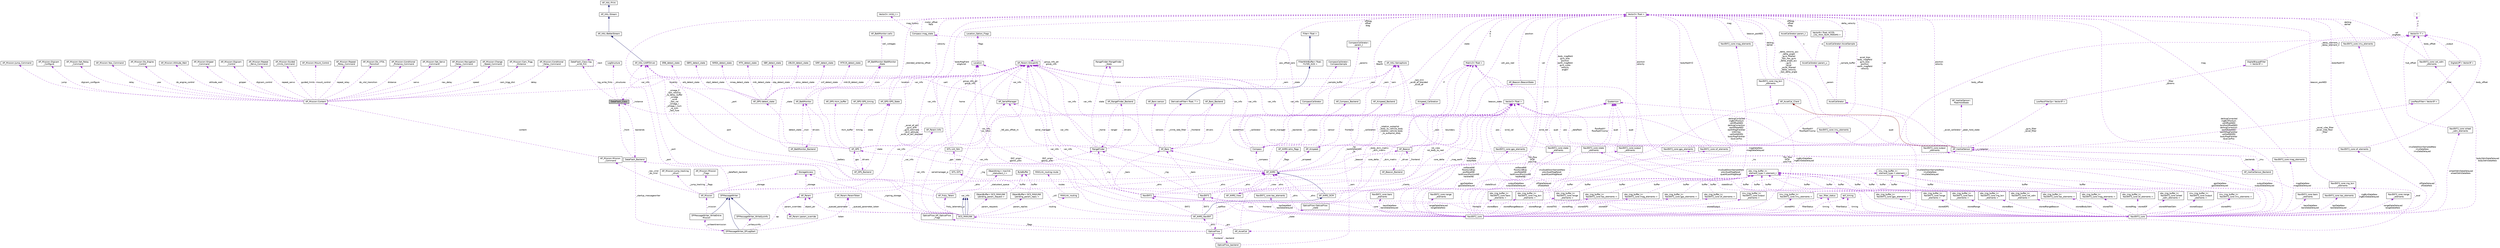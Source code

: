 digraph "DataFlash_Class"
{
 // INTERACTIVE_SVG=YES
  edge [fontname="Helvetica",fontsize="10",labelfontname="Helvetica",labelfontsize="10"];
  node [fontname="Helvetica",fontsize="10",shape=record];
  Node1 [label="DataFlash_Class",height=0.2,width=0.4,color="black", fillcolor="grey75", style="filled", fontcolor="black"];
  Node2 -> Node1 [dir="back",color="darkorchid3",fontsize="10",style="dashed",label=" log_write_fmts" ,fontname="Helvetica"];
  Node2 [label="DataFlash_Class::log\l_write_fmt",height=0.2,width=0.4,color="black", fillcolor="white", style="filled",URL="$structDataFlash__Class_1_1log__write__fmt.html"];
  Node2 -> Node2 [dir="back",color="darkorchid3",fontsize="10",style="dashed",label=" next" ,fontname="Helvetica"];
  Node3 -> Node1 [dir="back",color="darkorchid3",fontsize="10",style="dashed",label=" _structures" ,fontname="Helvetica"];
  Node3 [label="LogStructure",height=0.2,width=0.4,color="black", fillcolor="white", style="filled",URL="$structLogStructure.html"];
  Node1 -> Node1 [dir="back",color="darkorchid3",fontsize="10",style="dashed",label=" _instance" ,fontname="Helvetica"];
  Node4 -> Node1 [dir="back",color="darkorchid3",fontsize="10",style="dashed",label=" backends" ,fontname="Helvetica"];
  Node4 [label="DataFlash_Backend",height=0.2,width=0.4,color="black", fillcolor="white", style="filled",URL="$classDataFlash__Backend.html"];
  Node1 -> Node4 [dir="back",color="darkorchid3",fontsize="10",style="dashed",label=" _front" ,fontname="Helvetica"];
  Node5 -> Node4 [dir="back",color="darkorchid3",fontsize="10",style="dashed",label=" _startup_messagewriter" ,fontname="Helvetica"];
  Node5 [label="DFMessageWriter_DFLogStart",height=0.2,width=0.4,color="black", fillcolor="white", style="filled",URL="$classDFMessageWriter__DFLogStart.html"];
  Node6 -> Node5 [dir="back",color="midnightblue",fontsize="10",style="solid",fontname="Helvetica"];
  Node6 [label="DFMessageWriter",height=0.2,width=0.4,color="black", fillcolor="white", style="filled",URL="$classDFMessageWriter.html"];
  Node4 -> Node6 [dir="back",color="darkorchid3",fontsize="10",style="dashed",label=" _dataflash_backend" ,fontname="Helvetica"];
  Node7 -> Node5 [dir="back",color="darkorchid3",fontsize="10",style="dashed",label=" _writeentiremission" ,fontname="Helvetica"];
  Node7 [label="DFMessageWriter_WriteEntire\lMission",height=0.2,width=0.4,color="black", fillcolor="white", style="filled",URL="$classDFMessageWriter__WriteEntireMission.html"];
  Node6 -> Node7 [dir="back",color="midnightblue",fontsize="10",style="solid",fontname="Helvetica"];
  Node8 -> Node7 [dir="back",color="darkorchid3",fontsize="10",style="dashed",label=" _mission" ,fontname="Helvetica"];
  Node8 [label="AP_Mission",height=0.2,width=0.4,color="black", fillcolor="white", style="filled",URL="$classAP__Mission.html",tooltip="Object managing Mission. "];
  Node9 -> Node8 [dir="back",color="darkorchid3",fontsize="10",style="dashed",label=" _storage" ,fontname="Helvetica"];
  Node9 [label="StorageAccess",height=0.2,width=0.4,color="black", fillcolor="white", style="filled",URL="$classStorageAccess.html"];
  Node10 -> Node8 [dir="back",color="darkorchid3",fontsize="10",style="dashed",label=" _nav_cmd\n_do_cmd" ,fontname="Helvetica"];
  Node10 [label="AP_Mission::Mission\l_Command",height=0.2,width=0.4,color="black", fillcolor="white", style="filled",URL="$structAP__Mission_1_1Mission__Command.html"];
  Node11 -> Node10 [dir="back",color="darkorchid3",fontsize="10",style="dashed",label=" content" ,fontname="Helvetica"];
  Node11 [label="AP_Mission::Content",height=0.2,width=0.4,color="black", fillcolor="white", style="filled",URL="$unionAP__Mission_1_1Content.html"];
  Node12 -> Node11 [dir="back",color="darkorchid3",fontsize="10",style="dashed",label=" guided_limits" ,fontname="Helvetica"];
  Node12 [label="AP_Mission::Guided\l_Limits_Command",height=0.2,width=0.4,color="black", fillcolor="white", style="filled",URL="$structAP__Mission_1_1Guided__Limits__Command.html"];
  Node13 -> Node11 [dir="back",color="darkorchid3",fontsize="10",style="dashed",label=" mount_control" ,fontname="Helvetica"];
  Node13 [label="AP_Mission::Mount_Control",height=0.2,width=0.4,color="black", fillcolor="white", style="filled",URL="$structAP__Mission_1_1Mount__Control.html"];
  Node14 -> Node11 [dir="back",color="darkorchid3",fontsize="10",style="dashed",label=" repeat_relay" ,fontname="Helvetica"];
  Node14 [label="AP_Mission::Repeat\l_Relay_Command",height=0.2,width=0.4,color="black", fillcolor="white", style="filled",URL="$structAP__Mission_1_1Repeat__Relay__Command.html"];
  Node15 -> Node11 [dir="back",color="darkorchid3",fontsize="10",style="dashed",label=" do_vtol_transition" ,fontname="Helvetica"];
  Node15 [label="AP_Mission::Do_VTOL\l_Transition",height=0.2,width=0.4,color="black", fillcolor="white", style="filled",URL="$structAP__Mission_1_1Do__VTOL__Transition.html"];
  Node16 -> Node11 [dir="back",color="darkorchid3",fontsize="10",style="dashed",label=" distance" ,fontname="Helvetica"];
  Node16 [label="AP_Mission::Conditional\l_Distance_Command",height=0.2,width=0.4,color="black", fillcolor="white", style="filled",URL="$structAP__Mission_1_1Conditional__Distance__Command.html"];
  Node17 -> Node11 [dir="back",color="darkorchid3",fontsize="10",style="dashed",label=" servo" ,fontname="Helvetica"];
  Node17 [label="AP_Mission::Set_Servo\l_Command",height=0.2,width=0.4,color="black", fillcolor="white", style="filled",URL="$structAP__Mission_1_1Set__Servo__Command.html"];
  Node18 -> Node11 [dir="back",color="darkorchid3",fontsize="10",style="dashed",label=" nav_delay" ,fontname="Helvetica"];
  Node18 [label="AP_Mission::Navigation\l_Delay_Command",height=0.2,width=0.4,color="black", fillcolor="white", style="filled",URL="$structAP__Mission_1_1Navigation__Delay__Command.html"];
  Node19 -> Node11 [dir="back",color="darkorchid3",fontsize="10",style="dashed",label=" speed" ,fontname="Helvetica"];
  Node19 [label="AP_Mission::Change\l_Speed_Command",height=0.2,width=0.4,color="black", fillcolor="white", style="filled",URL="$structAP__Mission_1_1Change__Speed__Command.html"];
  Node20 -> Node11 [dir="back",color="darkorchid3",fontsize="10",style="dashed",label=" cam_trigg_dist" ,fontname="Helvetica"];
  Node20 [label="AP_Mission::Cam_Trigg\l_Distance",height=0.2,width=0.4,color="black", fillcolor="white", style="filled",URL="$structAP__Mission_1_1Cam__Trigg__Distance.html"];
  Node21 -> Node11 [dir="back",color="darkorchid3",fontsize="10",style="dashed",label=" delay" ,fontname="Helvetica"];
  Node21 [label="AP_Mission::Conditional\l_Delay_Command",height=0.2,width=0.4,color="black", fillcolor="white", style="filled",URL="$structAP__Mission_1_1Conditional__Delay__Command.html"];
  Node22 -> Node11 [dir="back",color="darkorchid3",fontsize="10",style="dashed",label=" jump" ,fontname="Helvetica"];
  Node22 [label="AP_Mission::Jump_Command",height=0.2,width=0.4,color="black", fillcolor="white", style="filled",URL="$structAP__Mission_1_1Jump__Command.html"];
  Node23 -> Node11 [dir="back",color="darkorchid3",fontsize="10",style="dashed",label=" location" ,fontname="Helvetica"];
  Node23 [label="Location",height=0.2,width=0.4,color="black", fillcolor="white", style="filled",URL="$structLocation.html"];
  Node24 -> Node23 [dir="back",color="darkorchid3",fontsize="10",style="dashed",label=" flags" ,fontname="Helvetica"];
  Node24 [label="Location_Option_Flags",height=0.2,width=0.4,color="black", fillcolor="white", style="filled",URL="$structLocation__Option__Flags.html"];
  Node25 -> Node11 [dir="back",color="darkorchid3",fontsize="10",style="dashed",label=" digicam_configure" ,fontname="Helvetica"];
  Node25 [label="AP_Mission::Digicam\l_Configure",height=0.2,width=0.4,color="black", fillcolor="white", style="filled",URL="$structAP__Mission_1_1Digicam__Configure.html"];
  Node26 -> Node11 [dir="back",color="darkorchid3",fontsize="10",style="dashed",label=" relay" ,fontname="Helvetica"];
  Node26 [label="AP_Mission::Set_Relay\l_Command",height=0.2,width=0.4,color="black", fillcolor="white", style="filled",URL="$structAP__Mission_1_1Set__Relay__Command.html"];
  Node27 -> Node11 [dir="back",color="darkorchid3",fontsize="10",style="dashed",label=" yaw" ,fontname="Helvetica"];
  Node27 [label="AP_Mission::Yaw_Command",height=0.2,width=0.4,color="black", fillcolor="white", style="filled",URL="$structAP__Mission_1_1Yaw__Command.html"];
  Node28 -> Node11 [dir="back",color="darkorchid3",fontsize="10",style="dashed",label=" do_engine_control" ,fontname="Helvetica"];
  Node28 [label="AP_Mission::Do_Engine\l_Control",height=0.2,width=0.4,color="black", fillcolor="white", style="filled",URL="$structAP__Mission_1_1Do__Engine__Control.html"];
  Node29 -> Node11 [dir="back",color="darkorchid3",fontsize="10",style="dashed",label=" altitude_wait" ,fontname="Helvetica"];
  Node29 [label="AP_Mission::Altitude_Wait",height=0.2,width=0.4,color="black", fillcolor="white", style="filled",URL="$structAP__Mission_1_1Altitude__Wait.html"];
  Node30 -> Node11 [dir="back",color="darkorchid3",fontsize="10",style="dashed",label=" gripper" ,fontname="Helvetica"];
  Node30 [label="AP_Mission::Gripper\l_Command",height=0.2,width=0.4,color="black", fillcolor="white", style="filled",URL="$structAP__Mission_1_1Gripper__Command.html"];
  Node31 -> Node11 [dir="back",color="darkorchid3",fontsize="10",style="dashed",label=" digicam_control" ,fontname="Helvetica"];
  Node31 [label="AP_Mission::Digicam\l_Control",height=0.2,width=0.4,color="black", fillcolor="white", style="filled",URL="$structAP__Mission_1_1Digicam__Control.html"];
  Node32 -> Node11 [dir="back",color="darkorchid3",fontsize="10",style="dashed",label=" repeat_servo" ,fontname="Helvetica"];
  Node32 [label="AP_Mission::Repeat\l_Servo_Command",height=0.2,width=0.4,color="black", fillcolor="white", style="filled",URL="$structAP__Mission_1_1Repeat__Servo__Command.html"];
  Node33 -> Node8 [dir="back",color="darkorchid3",fontsize="10",style="dashed",label=" var_info" ,fontname="Helvetica"];
  Node33 [label="AP_Param::GroupInfo",height=0.2,width=0.4,color="black", fillcolor="white", style="filled",URL="$structAP__Param_1_1GroupInfo.html"];
  Node33 -> Node33 [dir="back",color="darkorchid3",fontsize="10",style="dashed",label=" group_info_ptr\ngroup_info" ,fontname="Helvetica"];
  Node34 -> Node8 [dir="back",color="darkorchid3",fontsize="10",style="dashed",label=" _flags" ,fontname="Helvetica"];
  Node34 [label="AP_Mission::Mission\l_Flags",height=0.2,width=0.4,color="black", fillcolor="white", style="filled",URL="$structAP__Mission_1_1Mission__Flags.html"];
  Node35 -> Node8 [dir="back",color="darkorchid3",fontsize="10",style="dashed",label=" _ahrs" ,fontname="Helvetica"];
  Node35 [label="AP_AHRS",height=0.2,width=0.4,color="black", fillcolor="white", style="filled",URL="$classAP__AHRS.html"];
  Node36 -> Node35 [dir="back",color="darkorchid3",fontsize="10",style="dashed",label=" _rotation_autopilot\l_body_to_vehicle_body\n_rotation_vehicle_body\l_to_autopilot_body" ,fontname="Helvetica"];
  Node36 [label="Matrix3\< float \>",height=0.2,width=0.4,color="black", fillcolor="white", style="filled",URL="$classMatrix3.html"];
  Node37 -> Node36 [dir="back",color="darkorchid3",fontsize="10",style="dashed",label=" a\nb\nc" ,fontname="Helvetica"];
  Node37 [label="Vector3\< float \>",height=0.2,width=0.4,color="black", fillcolor="white", style="filled",URL="$classVector3.html"];
  Node38 -> Node35 [dir="back",color="darkorchid3",fontsize="10",style="dashed",label=" _flags" ,fontname="Helvetica"];
  Node38 [label="AP_AHRS::ahrs_flags",height=0.2,width=0.4,color="black", fillcolor="white", style="filled",URL="$structAP__AHRS_1_1ahrs__flags.html"];
  Node39 -> Node35 [dir="back",color="darkorchid3",fontsize="10",style="dashed",label=" _baro" ,fontname="Helvetica"];
  Node39 [label="AP_Baro",height=0.2,width=0.4,color="black", fillcolor="white", style="filled",URL="$classAP__Baro.html"];
  Node40 -> Node39 [dir="back",color="darkorchid3",fontsize="10",style="dashed",label=" sensors" ,fontname="Helvetica"];
  Node40 [label="AP_Baro::sensor",height=0.2,width=0.4,color="black", fillcolor="white", style="filled",URL="$structAP__Baro_1_1sensor.html"];
  Node41 -> Node39 [dir="back",color="darkorchid3",fontsize="10",style="dashed",label=" _climb_rate_filter" ,fontname="Helvetica"];
  Node41 [label="DerivativeFilter\< float, 7 \>",height=0.2,width=0.4,color="black", fillcolor="white", style="filled",URL="$classDerivativeFilter.html"];
  Node42 -> Node41 [dir="back",color="midnightblue",fontsize="10",style="solid",fontname="Helvetica"];
  Node42 [label="FilterWithBuffer\< float,\l FILTER_SIZE \>",height=0.2,width=0.4,color="black", fillcolor="white", style="filled",URL="$classFilterWithBuffer.html"];
  Node43 -> Node42 [dir="back",color="midnightblue",fontsize="10",style="solid",fontname="Helvetica"];
  Node43 [label="Filter\< float \>",height=0.2,width=0.4,color="black", fillcolor="white", style="filled",URL="$classFilter.html"];
  Node33 -> Node39 [dir="back",color="darkorchid3",fontsize="10",style="dashed",label=" var_info" ,fontname="Helvetica"];
  Node44 -> Node39 [dir="back",color="darkorchid3",fontsize="10",style="dashed",label=" drivers" ,fontname="Helvetica"];
  Node44 [label="AP_Baro_Backend",height=0.2,width=0.4,color="black", fillcolor="white", style="filled",URL="$classAP__Baro__Backend.html"];
  Node39 -> Node44 [dir="back",color="darkorchid3",fontsize="10",style="dashed",label=" _frontend" ,fontname="Helvetica"];
  Node45 -> Node44 [dir="back",color="darkorchid3",fontsize="10",style="dashed",label=" _sem" ,fontname="Helvetica"];
  Node45 [label="AP_HAL::Semaphore",height=0.2,width=0.4,color="black", fillcolor="white", style="filled",URL="$classAP__HAL_1_1Semaphore.html"];
  Node46 -> Node35 [dir="back",color="darkorchid3",fontsize="10",style="dashed",label=" _optflow" ,fontname="Helvetica"];
  Node46 [label="OpticalFlow",height=0.2,width=0.4,color="black", fillcolor="white", style="filled",URL="$classOpticalFlow.html"];
  Node47 -> Node46 [dir="back",color="darkorchid3",fontsize="10",style="dashed",label=" _ahrs" ,fontname="Helvetica"];
  Node47 [label="AP_AHRS_NavEKF",height=0.2,width=0.4,color="black", fillcolor="white", style="filled",URL="$classAP__AHRS__NavEKF.html"];
  Node48 -> Node47 [dir="back",color="midnightblue",fontsize="10",style="solid",fontname="Helvetica"];
  Node48 [label="AP_AHRS_DCM",height=0.2,width=0.4,color="black", fillcolor="white", style="filled",URL="$classAP__AHRS__DCM.html"];
  Node35 -> Node48 [dir="back",color="midnightblue",fontsize="10",style="solid",fontname="Helvetica"];
  Node36 -> Node48 [dir="back",color="darkorchid3",fontsize="10",style="dashed",label=" _body_dcm_matrix\n_dcm_matrix" ,fontname="Helvetica"];
  Node37 -> Node48 [dir="back",color="darkorchid3",fontsize="10",style="dashed",label=" _omega_P\n_last_velocity\n_ra_delay_buffer\n_omega\n_wind\n_last_vel\n_omega_I\n_omega_I_sum\n_ra_sum\n_last_fuse\n..." ,fontname="Helvetica"];
  Node49 -> Node48 [dir="back",color="darkorchid3",fontsize="10",style="dashed",label=" _mag_earth" ,fontname="Helvetica"];
  Node49 [label="Vector2\< float \>",height=0.2,width=0.4,color="black", fillcolor="white", style="filled",URL="$structVector2.html"];
  Node36 -> Node47 [dir="back",color="darkorchid3",fontsize="10",style="dashed",label=" _dcm_matrix" ,fontname="Helvetica"];
  Node50 -> Node47 [dir="back",color="darkorchid3",fontsize="10",style="dashed",label=" EKF2" ,fontname="Helvetica"];
  Node50 [label="NavEKF2",height=0.2,width=0.4,color="black", fillcolor="white", style="filled",URL="$classNavEKF2.html"];
  Node39 -> Node50 [dir="back",color="darkorchid3",fontsize="10",style="dashed",label=" _baro" ,fontname="Helvetica"];
  Node33 -> Node50 [dir="back",color="darkorchid3",fontsize="10",style="dashed",label=" var_info" ,fontname="Helvetica"];
  Node49 -> Node50 [dir="back",color="darkorchid3",fontsize="10",style="dashed",label=" core_delta" ,fontname="Helvetica"];
  Node51 -> Node50 [dir="back",color="darkorchid3",fontsize="10",style="dashed",label=" _rng" ,fontname="Helvetica"];
  Node51 [label="RangeFinder",height=0.2,width=0.4,color="black", fillcolor="white", style="filled",URL="$classRangeFinder.html"];
  Node52 -> Node51 [dir="back",color="darkorchid3",fontsize="10",style="dashed",label=" serial_manager" ,fontname="Helvetica"];
  Node52 [label="AP_SerialManager",height=0.2,width=0.4,color="black", fillcolor="white", style="filled",URL="$classAP__SerialManager.html"];
  Node53 -> Node52 [dir="back",color="darkorchid3",fontsize="10",style="dashed",label=" uart" ,fontname="Helvetica"];
  Node53 [label="AP_HAL::UARTDriver",height=0.2,width=0.4,color="black", fillcolor="white", style="filled",URL="$classAP__HAL_1_1UARTDriver.html"];
  Node54 -> Node53 [dir="back",color="midnightblue",fontsize="10",style="solid",fontname="Helvetica"];
  Node54 [label="AP_HAL::BetterStream",height=0.2,width=0.4,color="black", fillcolor="white", style="filled",URL="$classAP__HAL_1_1BetterStream.html"];
  Node55 -> Node54 [dir="back",color="midnightblue",fontsize="10",style="solid",fontname="Helvetica"];
  Node55 [label="AP_HAL::Stream",height=0.2,width=0.4,color="black", fillcolor="white", style="filled",URL="$classAP__HAL_1_1Stream.html"];
  Node56 -> Node55 [dir="back",color="midnightblue",fontsize="10",style="solid",fontname="Helvetica"];
  Node56 [label="AP_HAL::Print",height=0.2,width=0.4,color="black", fillcolor="white", style="filled",URL="$classAP__HAL_1_1Print.html"];
  Node33 -> Node52 [dir="back",color="darkorchid3",fontsize="10",style="dashed",label=" var_info" ,fontname="Helvetica"];
  Node57 -> Node51 [dir="back",color="darkorchid3",fontsize="10",style="dashed",label=" state" ,fontname="Helvetica"];
  Node57 [label="RangeFinder::RangeFinder\l_State",height=0.2,width=0.4,color="black", fillcolor="white", style="filled",URL="$structRangeFinder_1_1RangeFinder__State.html"];
  Node33 -> Node51 [dir="back",color="darkorchid3",fontsize="10",style="dashed",label=" var_info" ,fontname="Helvetica"];
  Node37 -> Node51 [dir="back",color="darkorchid3",fontsize="10",style="dashed",label=" pos_offset_zero" ,fontname="Helvetica"];
  Node58 -> Node51 [dir="back",color="darkorchid3",fontsize="10",style="dashed",label=" drivers" ,fontname="Helvetica"];
  Node58 [label="AP_RangeFinder_Backend",height=0.2,width=0.4,color="black", fillcolor="white", style="filled",URL="$classAP__RangeFinder__Backend.html"];
  Node57 -> Node58 [dir="back",color="darkorchid3",fontsize="10",style="dashed",label=" state" ,fontname="Helvetica"];
  Node45 -> Node58 [dir="back",color="darkorchid3",fontsize="10",style="dashed",label=" _sem" ,fontname="Helvetica"];
  Node51 -> Node58 [dir="back",color="darkorchid3",fontsize="10",style="dashed",label=" ranger" ,fontname="Helvetica"];
  Node35 -> Node50 [dir="back",color="darkorchid3",fontsize="10",style="dashed",label=" _ahrs" ,fontname="Helvetica"];
  Node59 -> Node50 [dir="back",color="darkorchid3",fontsize="10",style="dashed",label=" core" ,fontname="Helvetica"];
  Node59 [label="NavEKF2_core",height=0.2,width=0.4,color="black", fillcolor="white", style="filled",URL="$classNavEKF2__core.html"];
  Node60 -> Node59 [dir="back",color="darkorchid3",fontsize="10",style="dashed",label=" magDataNew\nmagDataDelayed" ,fontname="Helvetica"];
  Node60 [label="NavEKF2_core::mag_elements",height=0.2,width=0.4,color="black", fillcolor="white", style="filled",URL="$structNavEKF2__core_1_1mag__elements.html"];
  Node37 -> Node60 [dir="back",color="darkorchid3",fontsize="10",style="dashed",label=" mag" ,fontname="Helvetica"];
  Node36 -> Node59 [dir="back",color="darkorchid3",fontsize="10",style="dashed",label=" Tbn_flow\nDCM\nprevTnb" ,fontname="Helvetica"];
  Node50 -> Node59 [dir="back",color="darkorchid3",fontsize="10",style="dashed",label=" frontend" ,fontname="Helvetica"];
  Node61 -> Node59 [dir="back",color="darkorchid3",fontsize="10",style="dashed",label=" baroDataNew\nbaroDataDelayed" ,fontname="Helvetica"];
  Node61 [label="NavEKF2_core::baro\l_elements",height=0.2,width=0.4,color="black", fillcolor="white", style="filled",URL="$structNavEKF2__core_1_1baro__elements.html"];
  Node62 -> Node59 [dir="back",color="darkorchid3",fontsize="10",style="dashed",label=" storedIMU" ,fontname="Helvetica"];
  Node62 [label="imu_ring_buffer_t\<\l NavEKF2_core::imu_elements \>",height=0.2,width=0.4,color="black", fillcolor="white", style="filled",URL="$classimu__ring__buffer__t.html"];
  Node63 -> Node62 [dir="back",color="darkorchid3",fontsize="10",style="dashed",label=" buffer" ,fontname="Helvetica"];
  Node63 [label="imu_ring_buffer_t\<\l element_type \>::element_t",height=0.2,width=0.4,color="black", fillcolor="white", style="filled",URL="$structimu__ring__buffer__t_1_1element__t.html"];
  Node64 -> Node59 [dir="back",color="darkorchid3",fontsize="10",style="dashed",label=" rngBcnDataNew\nrngBcnDataDelayed" ,fontname="Helvetica"];
  Node64 [label="NavEKF2_core::rng_bcn\l_elements",height=0.2,width=0.4,color="black", fillcolor="white", style="filled",URL="$structNavEKF2__core_1_1rng__bcn__elements.html"];
  Node37 -> Node64 [dir="back",color="darkorchid3",fontsize="10",style="dashed",label=" beacon_posNED" ,fontname="Helvetica"];
  Node65 -> Node59 [dir="back",color="darkorchid3",fontsize="10",style="dashed",label=" ofDataDelayed\nofDataNew" ,fontname="Helvetica"];
  Node65 [label="NavEKF2_core::of_elements",height=0.2,width=0.4,color="black", fillcolor="white", style="filled",URL="$structNavEKF2__core_1_1of__elements.html"];
  Node37 -> Node65 [dir="back",color="darkorchid3",fontsize="10",style="dashed",label=" bodyRadXYZ" ,fontname="Helvetica"];
  Node66 -> Node65 [dir="back",color="darkorchid3",fontsize="10",style="dashed",label=" body_offset" ,fontname="Helvetica"];
  Node66 [label="Vector3\< T \>",height=0.2,width=0.4,color="black", fillcolor="white", style="filled",URL="$classVector3.html"];
  Node67 -> Node66 [dir="back",color="darkorchid3",fontsize="10",style="dashed",label=" x\ny\nz" ,fontname="Helvetica"];
  Node67 [label="T",height=0.2,width=0.4,color="grey75", fillcolor="white", style="filled"];
  Node49 -> Node65 [dir="back",color="darkorchid3",fontsize="10",style="dashed",label=" flowRadXY\nflowRadXYcomp" ,fontname="Helvetica"];
  Node68 -> Node59 [dir="back",color="darkorchid3",fontsize="10",style="dashed",label=" storedGPS" ,fontname="Helvetica"];
  Node68 [label="obs_ring_buffer_t\<\l NavEKF2_core::gps_elements \>",height=0.2,width=0.4,color="black", fillcolor="white", style="filled",URL="$classobs__ring__buffer__t.html"];
  Node69 -> Node68 [dir="back",color="darkorchid3",fontsize="10",style="dashed",label=" buffer" ,fontname="Helvetica"];
  Node69 [label="obs_ring_buffer_t\<\l element_type \>::element_t",height=0.2,width=0.4,color="black", fillcolor="white", style="filled",URL="$structobs__ring__buffer__t_1_1element__t.html"];
  Node70 -> Node59 [dir="back",color="darkorchid3",fontsize="10",style="dashed",label=" timing" ,fontname="Helvetica"];
  Node70 [label="ekf_timing",height=0.2,width=0.4,color="black", fillcolor="white", style="filled",URL="$structekf__timing.html"];
  Node71 -> Node59 [dir="back",color="darkorchid3",fontsize="10",style="dashed",label=" tasDataNew\ntasDataDelayed" ,fontname="Helvetica"];
  Node71 [label="NavEKF2_core::tas_elements",height=0.2,width=0.4,color="black", fillcolor="white", style="filled",URL="$structNavEKF2__core_1_1tas__elements.html"];
  Node72 -> Node59 [dir="back",color="darkorchid3",fontsize="10",style="dashed",label=" imuQuatDownSampleNew\nprevQuatMagReset\nquatAtLastMagReset" ,fontname="Helvetica"];
  Node72 [label="Quaternion",height=0.2,width=0.4,color="black", fillcolor="white", style="filled",URL="$classQuaternion.html"];
  Node73 -> Node59 [dir="back",color="darkorchid3",fontsize="10",style="dashed",label=" stateStruct" ,fontname="Helvetica"];
  Node73 [label="NavEKF2_core::state\l_elements",height=0.2,width=0.4,color="black", fillcolor="white", style="filled",URL="$structNavEKF2__core_1_1state__elements.html"];
  Node72 -> Node73 [dir="back",color="darkorchid3",fontsize="10",style="dashed",label=" quat" ,fontname="Helvetica"];
  Node37 -> Node73 [dir="back",color="darkorchid3",fontsize="10",style="dashed",label=" body_magfield\ngyro_bias\nposition\nearth_magfield\ngyro_scale\nvelocity\nangErr" ,fontname="Helvetica"];
  Node49 -> Node73 [dir="back",color="darkorchid3",fontsize="10",style="dashed",label=" wind_vel" ,fontname="Helvetica"];
  Node74 -> Node59 [dir="back",color="darkorchid3",fontsize="10",style="dashed",label=" storedOF" ,fontname="Helvetica"];
  Node74 [label="obs_ring_buffer_t\<\l NavEKF2_core::of_elements \>",height=0.2,width=0.4,color="black", fillcolor="white", style="filled",URL="$classobs__ring__buffer__t.html"];
  Node69 -> Node74 [dir="back",color="darkorchid3",fontsize="10",style="dashed",label=" buffer" ,fontname="Helvetica"];
  Node75 -> Node59 [dir="back",color="darkorchid3",fontsize="10",style="dashed",label=" imuDataDownSampledNew\nimuDataNew\nimuDataDelayed" ,fontname="Helvetica"];
  Node75 [label="NavEKF2_core::imu_elements",height=0.2,width=0.4,color="black", fillcolor="white", style="filled",URL="$structNavEKF2__core_1_1imu__elements.html"];
  Node37 -> Node75 [dir="back",color="darkorchid3",fontsize="10",style="dashed",label=" delAng\ndelVel" ,fontname="Helvetica"];
  Node37 -> Node59 [dir="back",color="darkorchid3",fontsize="10",style="dashed",label=" delAngCorrected\nrngBcnPosSum\nvelOffsetNED\ndelAngCorrection\nearthRateNED\nearthMagFieldVar\ntiltErrVec\nvelDotNEDfilt\nbodyMagFieldVar\nreceiverPos\n..." ,fontname="Helvetica"];
  Node76 -> Node59 [dir="back",color="darkorchid3",fontsize="10",style="dashed",label=" filterStatus" ,fontname="Helvetica"];
  Node76 [label="nav_filter_status",height=0.2,width=0.4,color="black", fillcolor="white", style="filled",URL="$unionnav__filter__status.html"];
  Node77 -> Node59 [dir="back",color="darkorchid3",fontsize="10",style="dashed",label=" outputDataNew\noutputDataDelayed" ,fontname="Helvetica"];
  Node77 [label="NavEKF2_core::output\l_elements",height=0.2,width=0.4,color="black", fillcolor="white", style="filled",URL="$structNavEKF2__core_1_1output__elements.html"];
  Node72 -> Node77 [dir="back",color="darkorchid3",fontsize="10",style="dashed",label=" quat" ,fontname="Helvetica"];
  Node37 -> Node77 [dir="back",color="darkorchid3",fontsize="10",style="dashed",label=" position\nvelocity" ,fontname="Helvetica"];
  Node78 -> Node59 [dir="back",color="darkorchid3",fontsize="10",style="dashed",label=" gpsDataNew\ngpsDataDelayed" ,fontname="Helvetica"];
  Node78 [label="NavEKF2_core::gps_elements",height=0.2,width=0.4,color="black", fillcolor="white", style="filled",URL="$structNavEKF2__core_1_1gps__elements.html"];
  Node37 -> Node78 [dir="back",color="darkorchid3",fontsize="10",style="dashed",label=" vel" ,fontname="Helvetica"];
  Node49 -> Node78 [dir="back",color="darkorchid3",fontsize="10",style="dashed",label=" pos" ,fontname="Helvetica"];
  Node49 -> Node59 [dir="back",color="darkorchid3",fontsize="10",style="dashed",label=" velResetNE\nflowGyroBias\nposResetNE\nlastKnownPositionNE\nheldVelNE" ,fontname="Helvetica"];
  Node79 -> Node59 [dir="back",color="darkorchid3",fontsize="10",style="dashed",label=" storedBaro" ,fontname="Helvetica"];
  Node79 [label="obs_ring_buffer_t\<\l NavEKF2_core::baro\l_elements \>",height=0.2,width=0.4,color="black", fillcolor="white", style="filled",URL="$classobs__ring__buffer__t.html"];
  Node69 -> Node79 [dir="back",color="darkorchid3",fontsize="10",style="dashed",label=" buffer" ,fontname="Helvetica"];
  Node80 -> Node59 [dir="back",color="darkorchid3",fontsize="10",style="dashed",label=" storedRangeBeacon" ,fontname="Helvetica"];
  Node80 [label="obs_ring_buffer_t\<\l NavEKF2_core::rng_bcn\l_elements \>",height=0.2,width=0.4,color="black", fillcolor="white", style="filled",URL="$classobs__ring__buffer__t.html"];
  Node69 -> Node80 [dir="back",color="darkorchid3",fontsize="10",style="dashed",label=" buffer" ,fontname="Helvetica"];
  Node81 -> Node59 [dir="back",color="darkorchid3",fontsize="10",style="dashed",label=" storedRange" ,fontname="Helvetica"];
  Node81 [label="obs_ring_buffer_t\<\l NavEKF2_core::range\l_elements \>",height=0.2,width=0.4,color="black", fillcolor="white", style="filled",URL="$classobs__ring__buffer__t.html"];
  Node69 -> Node81 [dir="back",color="darkorchid3",fontsize="10",style="dashed",label=" buffer" ,fontname="Helvetica"];
  Node82 -> Node59 [dir="back",color="darkorchid3",fontsize="10",style="dashed",label=" storedTAS" ,fontname="Helvetica"];
  Node82 [label="obs_ring_buffer_t\<\l NavEKF2_core::tas_elements \>",height=0.2,width=0.4,color="black", fillcolor="white", style="filled",URL="$classobs__ring__buffer__t.html"];
  Node69 -> Node82 [dir="back",color="darkorchid3",fontsize="10",style="dashed",label=" buffer" ,fontname="Helvetica"];
  Node35 -> Node59 [dir="back",color="darkorchid3",fontsize="10",style="dashed",label=" _ahrs" ,fontname="Helvetica"];
  Node83 -> Node59 [dir="back",color="darkorchid3",fontsize="10",style="dashed",label=" storedMag" ,fontname="Helvetica"];
  Node83 [label="obs_ring_buffer_t\<\l NavEKF2_core::mag_elements \>",height=0.2,width=0.4,color="black", fillcolor="white", style="filled",URL="$classobs__ring__buffer__t.html"];
  Node69 -> Node83 [dir="back",color="darkorchid3",fontsize="10",style="dashed",label=" buffer" ,fontname="Helvetica"];
  Node84 -> Node59 [dir="back",color="darkorchid3",fontsize="10",style="dashed",label=" rangeDataDelayed\nrangeDataNew" ,fontname="Helvetica"];
  Node84 [label="NavEKF2_core::range\l_elements",height=0.2,width=0.4,color="black", fillcolor="white", style="filled",URL="$structNavEKF2__core_1_1range__elements.html"];
  Node23 -> Node59 [dir="back",color="darkorchid3",fontsize="10",style="dashed",label=" EKF_origin\ngpsloc_prev" ,fontname="Helvetica"];
  Node85 -> Node59 [dir="back",color="darkorchid3",fontsize="10",style="dashed",label=" storedOutput" ,fontname="Helvetica"];
  Node85 [label="imu_ring_buffer_t\<\l NavEKF2_core::output\l_elements \>",height=0.2,width=0.4,color="black", fillcolor="white", style="filled",URL="$classimu__ring__buffer__t.html"];
  Node63 -> Node85 [dir="back",color="darkorchid3",fontsize="10",style="dashed",label=" buffer" ,fontname="Helvetica"];
  Node86 -> Node47 [dir="back",color="darkorchid3",fontsize="10",style="dashed",label=" EKF3" ,fontname="Helvetica"];
  Node86 [label="NavEKF3",height=0.2,width=0.4,color="black", fillcolor="white", style="filled",URL="$classNavEKF3.html"];
  Node87 -> Node86 [dir="back",color="darkorchid3",fontsize="10",style="dashed",label=" core" ,fontname="Helvetica"];
  Node87 [label="NavEKF3_core",height=0.2,width=0.4,color="black", fillcolor="white", style="filled",URL="$classNavEKF3__core.html"];
  Node88 -> Node87 [dir="back",color="darkorchid3",fontsize="10",style="dashed",label=" storedMag" ,fontname="Helvetica"];
  Node88 [label="obs_ring_buffer_t\<\l NavEKF3_core::mag_elements \>",height=0.2,width=0.4,color="black", fillcolor="white", style="filled",URL="$classobs__ring__buffer__t.html"];
  Node69 -> Node88 [dir="back",color="darkorchid3",fontsize="10",style="dashed",label=" buffer" ,fontname="Helvetica"];
  Node89 -> Node87 [dir="back",color="darkorchid3",fontsize="10",style="dashed",label=" outputDataNew\noutputDataDelayed" ,fontname="Helvetica"];
  Node89 [label="NavEKF3_core::output\l_elements",height=0.2,width=0.4,color="black", fillcolor="white", style="filled",URL="$structNavEKF3__core_1_1output__elements.html"];
  Node72 -> Node89 [dir="back",color="darkorchid3",fontsize="10",style="dashed",label=" quat" ,fontname="Helvetica"];
  Node37 -> Node89 [dir="back",color="darkorchid3",fontsize="10",style="dashed",label=" position\nvelocity" ,fontname="Helvetica"];
  Node90 -> Node87 [dir="back",color="darkorchid3",fontsize="10",style="dashed",label=" gpsDataNew\ngpsDataDelayed" ,fontname="Helvetica"];
  Node90 [label="NavEKF3_core::gps_elements",height=0.2,width=0.4,color="black", fillcolor="white", style="filled",URL="$structNavEKF3__core_1_1gps__elements.html"];
  Node37 -> Node90 [dir="back",color="darkorchid3",fontsize="10",style="dashed",label=" vel" ,fontname="Helvetica"];
  Node49 -> Node90 [dir="back",color="darkorchid3",fontsize="10",style="dashed",label=" pos" ,fontname="Helvetica"];
  Node36 -> Node87 [dir="back",color="darkorchid3",fontsize="10",style="dashed",label=" Tbn_flow\nDCM\nprevTnb" ,fontname="Helvetica"];
  Node86 -> Node87 [dir="back",color="darkorchid3",fontsize="10",style="dashed",label=" frontend" ,fontname="Helvetica"];
  Node91 -> Node87 [dir="back",color="darkorchid3",fontsize="10",style="dashed",label=" storedOF" ,fontname="Helvetica"];
  Node91 [label="obs_ring_buffer_t\<\l NavEKF3_core::of_elements \>",height=0.2,width=0.4,color="black", fillcolor="white", style="filled",URL="$classobs__ring__buffer__t.html"];
  Node69 -> Node91 [dir="back",color="darkorchid3",fontsize="10",style="dashed",label=" buffer" ,fontname="Helvetica"];
  Node70 -> Node87 [dir="back",color="darkorchid3",fontsize="10",style="dashed",label=" timing" ,fontname="Helvetica"];
  Node92 -> Node87 [dir="back",color="darkorchid3",fontsize="10",style="dashed",label=" wheelOdmDataDelayed\nwheelOdmDataNew" ,fontname="Helvetica"];
  Node92 [label="NavEKF3_core::wheel\l_odm_elements",height=0.2,width=0.4,color="black", fillcolor="white", style="filled",URL="$structNavEKF3__core_1_1wheel__odm__elements.html"];
  Node66 -> Node92 [dir="back",color="darkorchid3",fontsize="10",style="dashed",label=" hub_offset" ,fontname="Helvetica"];
  Node93 -> Node87 [dir="back",color="darkorchid3",fontsize="10",style="dashed",label=" bodyOdmDataDelayed\nbodyOdmDataNew" ,fontname="Helvetica"];
  Node93 [label="NavEKF3_core::vel_odm\l_elements",height=0.2,width=0.4,color="black", fillcolor="white", style="filled",URL="$structNavEKF3__core_1_1vel__odm__elements.html"];
  Node37 -> Node93 [dir="back",color="darkorchid3",fontsize="10",style="dashed",label=" vel\nangRate" ,fontname="Helvetica"];
  Node66 -> Node93 [dir="back",color="darkorchid3",fontsize="10",style="dashed",label=" body_offset" ,fontname="Helvetica"];
  Node72 -> Node87 [dir="back",color="darkorchid3",fontsize="10",style="dashed",label=" imuQuatDownSampleNew\nprevQuatMagReset\nquatAtLastMagReset" ,fontname="Helvetica"];
  Node94 -> Node87 [dir="back",color="darkorchid3",fontsize="10",style="dashed",label=" storedWheelOdm" ,fontname="Helvetica"];
  Node94 [label="obs_ring_buffer_t\<\l NavEKF3_core::wheel\l_odm_elements \>",height=0.2,width=0.4,color="black", fillcolor="white", style="filled",URL="$classobs__ring__buffer__t.html"];
  Node69 -> Node94 [dir="back",color="darkorchid3",fontsize="10",style="dashed",label=" buffer" ,fontname="Helvetica"];
  Node37 -> Node87 [dir="back",color="darkorchid3",fontsize="10",style="dashed",label=" delAngCorrected\nrngBcnPosSum\nvelOffsetNED\nbcnPosOffsetNED\ndelAngCorrection\nearthRateNED\nearthMagFieldVar\nvelDotNEDfilt\nbodyMagFieldVar\nreceiverPos\n..." ,fontname="Helvetica"];
  Node76 -> Node87 [dir="back",color="darkorchid3",fontsize="10",style="dashed",label=" filterStatus" ,fontname="Helvetica"];
  Node95 -> Node87 [dir="back",color="darkorchid3",fontsize="10",style="dashed",label=" magDataNew\nmagDataDelayed" ,fontname="Helvetica"];
  Node95 [label="NavEKF3_core::mag_elements",height=0.2,width=0.4,color="black", fillcolor="white", style="filled",URL="$structNavEKF3__core_1_1mag__elements.html"];
  Node37 -> Node95 [dir="back",color="darkorchid3",fontsize="10",style="dashed",label=" mag" ,fontname="Helvetica"];
  Node49 -> Node87 [dir="back",color="darkorchid3",fontsize="10",style="dashed",label=" velResetNE\nflowGyroBias\nposResetNE\nlastKnownPositionNE\nheldVelNE" ,fontname="Helvetica"];
  Node96 -> Node87 [dir="back",color="darkorchid3",fontsize="10",style="dashed",label=" storedGPS" ,fontname="Helvetica"];
  Node96 [label="obs_ring_buffer_t\<\l NavEKF3_core::gps_elements \>",height=0.2,width=0.4,color="black", fillcolor="white", style="filled",URL="$classobs__ring__buffer__t.html"];
  Node69 -> Node96 [dir="back",color="darkorchid3",fontsize="10",style="dashed",label=" buffer" ,fontname="Helvetica"];
  Node97 -> Node87 [dir="back",color="darkorchid3",fontsize="10",style="dashed",label=" stateStruct" ,fontname="Helvetica"];
  Node97 [label="NavEKF3_core::state\l_elements",height=0.2,width=0.4,color="black", fillcolor="white", style="filled",URL="$structNavEKF3__core_1_1state__elements.html"];
  Node72 -> Node97 [dir="back",color="darkorchid3",fontsize="10",style="dashed",label=" quat" ,fontname="Helvetica"];
  Node37 -> Node97 [dir="back",color="darkorchid3",fontsize="10",style="dashed",label=" accel_bias\nbody_magfield\ngyro_bias\nposition\nearth_magfield\nvelocity" ,fontname="Helvetica"];
  Node49 -> Node97 [dir="back",color="darkorchid3",fontsize="10",style="dashed",label=" wind_vel" ,fontname="Helvetica"];
  Node98 -> Node87 [dir="back",color="darkorchid3",fontsize="10",style="dashed",label=" storedRange" ,fontname="Helvetica"];
  Node98 [label="obs_ring_buffer_t\<\l NavEKF3_core::range\l_elements \>",height=0.2,width=0.4,color="black", fillcolor="white", style="filled",URL="$classobs__ring__buffer__t.html"];
  Node69 -> Node98 [dir="back",color="darkorchid3",fontsize="10",style="dashed",label=" buffer" ,fontname="Helvetica"];
  Node99 -> Node87 [dir="back",color="darkorchid3",fontsize="10",style="dashed",label=" rngBcnDataNew\nrngBcnDataDelayed" ,fontname="Helvetica"];
  Node99 [label="NavEKF3_core::rng_bcn\l_elements",height=0.2,width=0.4,color="black", fillcolor="white", style="filled",URL="$structNavEKF3__core_1_1rng__bcn__elements.html"];
  Node37 -> Node99 [dir="back",color="darkorchid3",fontsize="10",style="dashed",label=" beacon_posNED" ,fontname="Helvetica"];
  Node100 -> Node87 [dir="back",color="darkorchid3",fontsize="10",style="dashed",label=" baroDataNew\nbaroDataDelayed" ,fontname="Helvetica"];
  Node100 [label="NavEKF3_core::baro\l_elements",height=0.2,width=0.4,color="black", fillcolor="white", style="filled",URL="$structNavEKF3__core_1_1baro__elements.html"];
  Node35 -> Node87 [dir="back",color="darkorchid3",fontsize="10",style="dashed",label=" _ahrs" ,fontname="Helvetica"];
  Node101 -> Node87 [dir="back",color="darkorchid3",fontsize="10",style="dashed",label=" storedBaro" ,fontname="Helvetica"];
  Node101 [label="obs_ring_buffer_t\<\l NavEKF3_core::baro\l_elements \>",height=0.2,width=0.4,color="black", fillcolor="white", style="filled",URL="$classobs__ring__buffer__t.html"];
  Node69 -> Node101 [dir="back",color="darkorchid3",fontsize="10",style="dashed",label=" buffer" ,fontname="Helvetica"];
  Node23 -> Node87 [dir="back",color="darkorchid3",fontsize="10",style="dashed",label=" EKF_origin\ngpsloc_prev" ,fontname="Helvetica"];
  Node102 -> Node87 [dir="back",color="darkorchid3",fontsize="10",style="dashed",label=" tasDataNew\ntasDataDelayed" ,fontname="Helvetica"];
  Node102 [label="NavEKF3_core::tas_elements",height=0.2,width=0.4,color="black", fillcolor="white", style="filled",URL="$structNavEKF3__core_1_1tas__elements.html"];
  Node103 -> Node87 [dir="back",color="darkorchid3",fontsize="10",style="dashed",label=" storedIMU" ,fontname="Helvetica"];
  Node103 [label="imu_ring_buffer_t\<\l NavEKF3_core::imu_elements \>",height=0.2,width=0.4,color="black", fillcolor="white", style="filled",URL="$classimu__ring__buffer__t.html"];
  Node63 -> Node103 [dir="back",color="darkorchid3",fontsize="10",style="dashed",label=" buffer" ,fontname="Helvetica"];
  Node104 -> Node87 [dir="back",color="darkorchid3",fontsize="10",style="dashed",label=" storedRangeBeacon" ,fontname="Helvetica"];
  Node104 [label="obs_ring_buffer_t\<\l NavEKF3_core::rng_bcn\l_elements \>",height=0.2,width=0.4,color="black", fillcolor="white", style="filled",URL="$classobs__ring__buffer__t.html"];
  Node69 -> Node104 [dir="back",color="darkorchid3",fontsize="10",style="dashed",label=" buffer" ,fontname="Helvetica"];
  Node105 -> Node87 [dir="back",color="darkorchid3",fontsize="10",style="dashed",label=" storedBodyOdm" ,fontname="Helvetica"];
  Node105 [label="obs_ring_buffer_t\<\l NavEKF3_core::vel_odm\l_elements \>",height=0.2,width=0.4,color="black", fillcolor="white", style="filled",URL="$classobs__ring__buffer__t.html"];
  Node69 -> Node105 [dir="back",color="darkorchid3",fontsize="10",style="dashed",label=" buffer" ,fontname="Helvetica"];
  Node106 -> Node87 [dir="back",color="darkorchid3",fontsize="10",style="dashed",label=" ofDataDelayed\nofDataNew" ,fontname="Helvetica"];
  Node106 [label="NavEKF3_core::of_elements",height=0.2,width=0.4,color="black", fillcolor="white", style="filled",URL="$structNavEKF3__core_1_1of__elements.html"];
  Node37 -> Node106 [dir="back",color="darkorchid3",fontsize="10",style="dashed",label=" bodyRadXYZ" ,fontname="Helvetica"];
  Node66 -> Node106 [dir="back",color="darkorchid3",fontsize="10",style="dashed",label=" body_offset" ,fontname="Helvetica"];
  Node49 -> Node106 [dir="back",color="darkorchid3",fontsize="10",style="dashed",label=" flowRadXY\nflowRadXYcomp" ,fontname="Helvetica"];
  Node107 -> Node87 [dir="back",color="darkorchid3",fontsize="10",style="dashed",label=" rangeDataDelayed\nrangeDataNew" ,fontname="Helvetica"];
  Node107 [label="NavEKF3_core::range\l_elements",height=0.2,width=0.4,color="black", fillcolor="white", style="filled",URL="$structNavEKF3__core_1_1range__elements.html"];
  Node108 -> Node87 [dir="back",color="darkorchid3",fontsize="10",style="dashed",label=" imuDataDownSampledNew\nimuDataNew\nimuDataDelayed" ,fontname="Helvetica"];
  Node108 [label="NavEKF3_core::imu_elements",height=0.2,width=0.4,color="black", fillcolor="white", style="filled",URL="$structNavEKF3__core_1_1imu__elements.html"];
  Node37 -> Node108 [dir="back",color="darkorchid3",fontsize="10",style="dashed",label=" delAng\ndelVel" ,fontname="Helvetica"];
  Node109 -> Node87 [dir="back",color="darkorchid3",fontsize="10",style="dashed",label=" storedOutput" ,fontname="Helvetica"];
  Node109 [label="imu_ring_buffer_t\<\l NavEKF3_core::output\l_elements \>",height=0.2,width=0.4,color="black", fillcolor="white", style="filled",URL="$classimu__ring__buffer__t.html"];
  Node63 -> Node109 [dir="back",color="darkorchid3",fontsize="10",style="dashed",label=" buffer" ,fontname="Helvetica"];
  Node110 -> Node87 [dir="back",color="darkorchid3",fontsize="10",style="dashed",label=" storedTAS" ,fontname="Helvetica"];
  Node110 [label="obs_ring_buffer_t\<\l NavEKF3_core::tas_elements \>",height=0.2,width=0.4,color="black", fillcolor="white", style="filled",URL="$classobs__ring__buffer__t.html"];
  Node69 -> Node110 [dir="back",color="darkorchid3",fontsize="10",style="dashed",label=" buffer" ,fontname="Helvetica"];
  Node39 -> Node86 [dir="back",color="darkorchid3",fontsize="10",style="dashed",label=" _baro" ,fontname="Helvetica"];
  Node33 -> Node86 [dir="back",color="darkorchid3",fontsize="10",style="dashed",label=" var_info" ,fontname="Helvetica"];
  Node49 -> Node86 [dir="back",color="darkorchid3",fontsize="10",style="dashed",label=" core_delta" ,fontname="Helvetica"];
  Node51 -> Node86 [dir="back",color="darkorchid3",fontsize="10",style="dashed",label=" _rng" ,fontname="Helvetica"];
  Node35 -> Node86 [dir="back",color="darkorchid3",fontsize="10",style="dashed",label=" _ahrs" ,fontname="Helvetica"];
  Node111 -> Node47 [dir="back",color="darkorchid3",fontsize="10",style="dashed",label=" _sitl" ,fontname="Helvetica"];
  Node111 [label="SITL::SITL",height=0.2,width=0.4,color="black", fillcolor="white", style="filled",URL="$classSITL_1_1SITL.html"];
  Node33 -> Node111 [dir="back",color="darkorchid3",fontsize="10",style="dashed",label=" var_info\nvar_info2" ,fontname="Helvetica"];
  Node112 -> Node111 [dir="back",color="darkorchid3",fontsize="10",style="dashed",label=" state" ,fontname="Helvetica"];
  Node112 [label="SITL::sitl_fdm",height=0.2,width=0.4,color="black", fillcolor="white", style="filled",URL="$structSITL_1_1sitl__fdm.html"];
  Node72 -> Node112 [dir="back",color="darkorchid3",fontsize="10",style="dashed",label=" quaternion" ,fontname="Helvetica"];
  Node37 -> Node112 [dir="back",color="darkorchid3",fontsize="10",style="dashed",label=" bodyMagField\nangAccel" ,fontname="Helvetica"];
  Node23 -> Node112 [dir="back",color="darkorchid3",fontsize="10",style="dashed",label=" home" ,fontname="Helvetica"];
  Node37 -> Node47 [dir="back",color="darkorchid3",fontsize="10",style="dashed",label=" _accel_ef_ekf\n_gyro_drift\n_gyro_estimate\n_dcm_attitude\n_accel_ef_ekf_blended" ,fontname="Helvetica"];
  Node33 -> Node46 [dir="back",color="darkorchid3",fontsize="10",style="dashed",label=" var_info" ,fontname="Helvetica"];
  Node113 -> Node46 [dir="back",color="darkorchid3",fontsize="10",style="dashed",label=" _state" ,fontname="Helvetica"];
  Node113 [label="OpticalFlow::OpticalFlow\l_state",height=0.2,width=0.4,color="black", fillcolor="white", style="filled",URL="$structOpticalFlow_1_1OpticalFlow__state.html"];
  Node49 -> Node113 [dir="back",color="darkorchid3",fontsize="10",style="dashed",label=" flowRate\nbodyRate" ,fontname="Helvetica"];
  Node114 -> Node46 [dir="back",color="darkorchid3",fontsize="10",style="dashed",label=" backend" ,fontname="Helvetica"];
  Node114 [label="OpticalFlow_backend",height=0.2,width=0.4,color="black", fillcolor="white", style="filled",URL="$classOpticalFlow__backend.html"];
  Node46 -> Node114 [dir="back",color="darkorchid3",fontsize="10",style="dashed",label=" frontend" ,fontname="Helvetica"];
  Node45 -> Node114 [dir="back",color="darkorchid3",fontsize="10",style="dashed",label=" _sem" ,fontname="Helvetica"];
  Node115 -> Node46 [dir="back",color="darkorchid3",fontsize="10",style="dashed",label=" _flags" ,fontname="Helvetica"];
  Node115 [label="OpticalFlow::AP_OpticalFlow\l_Flags",height=0.2,width=0.4,color="black", fillcolor="white", style="filled",URL="$structOpticalFlow_1_1AP__OpticalFlow__Flags.html"];
  Node33 -> Node35 [dir="back",color="darkorchid3",fontsize="10",style="dashed",label=" var_info" ,fontname="Helvetica"];
  Node116 -> Node35 [dir="back",color="darkorchid3",fontsize="10",style="dashed",label=" _view" ,fontname="Helvetica"];
  Node116 [label="AP_AHRS_View",height=0.2,width=0.4,color="black", fillcolor="white", style="filled",URL="$classAP__AHRS__View.html"];
  Node36 -> Node116 [dir="back",color="darkorchid3",fontsize="10",style="dashed",label=" rot_view\nrot_body_to_ned" ,fontname="Helvetica"];
  Node37 -> Node116 [dir="back",color="darkorchid3",fontsize="10",style="dashed",label=" gyro" ,fontname="Helvetica"];
  Node35 -> Node116 [dir="back",color="darkorchid3",fontsize="10",style="dashed",label=" ahrs" ,fontname="Helvetica"];
  Node37 -> Node35 [dir="back",color="darkorchid3",fontsize="10",style="dashed",label=" _last_trim\n_accel_ef_blended\n_accel_ef" ,fontname="Helvetica"];
  Node117 -> Node35 [dir="back",color="darkorchid3",fontsize="10",style="dashed",label=" _ins" ,fontname="Helvetica"];
  Node117 [label="AP_InertialSensor",height=0.2,width=0.4,color="black", fillcolor="white", style="filled",URL="$classAP__InertialSensor.html"];
  Node118 -> Node117 [dir="back",color="firebrick4",fontsize="10",style="solid",fontname="Helvetica"];
  Node118 [label="AP_AccelCal_Client",height=0.2,width=0.4,color="black", fillcolor="white", style="filled",URL="$classAP__AccelCal__Client.html"];
  Node119 -> Node117 [dir="back",color="darkorchid3",fontsize="10",style="dashed",label=" _peak_hold_state" ,fontname="Helvetica"];
  Node119 [label="AP_InertialSensor::\lPeakHoldState",height=0.2,width=0.4,color="black", fillcolor="white", style="filled",URL="$structAP__InertialSensor_1_1PeakHoldState.html"];
  Node120 -> Node117 [dir="back",color="darkorchid3",fontsize="10",style="dashed",label=" _accel_vibe_filter\n_accel_vibe_floor\l_filter" ,fontname="Helvetica"];
  Node120 [label="LowPassFilter\< Vector3f \>",height=0.2,width=0.4,color="black", fillcolor="white", style="filled",URL="$classLowPassFilter.html"];
  Node121 -> Node120 [dir="back",color="darkorchid3",fontsize="10",style="dashed",label=" _filter" ,fontname="Helvetica"];
  Node121 [label="DigitalLPF\< Vector3f \>",height=0.2,width=0.4,color="black", fillcolor="white", style="filled",URL="$classDigitalLPF.html"];
  Node66 -> Node121 [dir="back",color="darkorchid3",fontsize="10",style="dashed",label=" _output" ,fontname="Helvetica"];
  Node122 -> Node117 [dir="back",color="darkorchid3",fontsize="10",style="dashed",label=" _backends" ,fontname="Helvetica"];
  Node122 [label="AP_InertialSensor_Backend",height=0.2,width=0.4,color="black", fillcolor="white", style="filled",URL="$classAP__InertialSensor__Backend.html"];
  Node45 -> Node122 [dir="back",color="darkorchid3",fontsize="10",style="dashed",label=" _sem" ,fontname="Helvetica"];
  Node117 -> Node122 [dir="back",color="darkorchid3",fontsize="10",style="dashed",label=" _imu" ,fontname="Helvetica"];
  Node123 -> Node117 [dir="back",color="darkorchid3",fontsize="10",style="dashed",label=" _gyro_filter\n_accel_filter" ,fontname="Helvetica"];
  Node123 [label="LowPassFilter2p\< Vector3f \>",height=0.2,width=0.4,color="black", fillcolor="white", style="filled",URL="$classLowPassFilter2p.html"];
  Node124 -> Node123 [dir="back",color="darkorchid3",fontsize="10",style="dashed",label=" _filter\n_params" ,fontname="Helvetica"];
  Node124 [label="DigitalBiquadFilter\l\< Vector3f \>",height=0.2,width=0.4,color="black", fillcolor="white", style="filled",URL="$classDigitalBiquadFilter.html"];
  Node66 -> Node124 [dir="back",color="darkorchid3",fontsize="10",style="dashed",label=" _delay_element_1\n_delay_element_2" ,fontname="Helvetica"];
  Node125 -> Node117 [dir="back",color="darkorchid3",fontsize="10",style="dashed",label=" _accel_calibrator" ,fontname="Helvetica"];
  Node125 [label="AccelCalibrator",height=0.2,width=0.4,color="black", fillcolor="white", style="filled",URL="$classAccelCalibrator.html"];
  Node126 -> Node125 [dir="back",color="darkorchid3",fontsize="10",style="dashed",label=" _param" ,fontname="Helvetica"];
  Node126 [label="AccelCalibrator::param_u",height=0.2,width=0.4,color="black", fillcolor="white", style="filled",URL="$unionAccelCalibrator_1_1param__u.html"];
  Node127 -> Node126 [dir="back",color="darkorchid3",fontsize="10",style="dashed",label=" s" ,fontname="Helvetica"];
  Node127 [label="AccelCalibrator::param_t",height=0.2,width=0.4,color="black", fillcolor="white", style="filled",URL="$structAccelCalibrator_1_1param__t.html"];
  Node37 -> Node127 [dir="back",color="darkorchid3",fontsize="10",style="dashed",label=" offdiag\noffset\ndiag" ,fontname="Helvetica"];
  Node128 -> Node126 [dir="back",color="darkorchid3",fontsize="10",style="dashed",label=" a" ,fontname="Helvetica"];
  Node128 [label="VectorN\< float, ACCEL\l_CAL_MAX_NUM_PARAMS \>",height=0.2,width=0.4,color="black", fillcolor="white", style="filled",URL="$classVectorN.html"];
  Node129 -> Node125 [dir="back",color="darkorchid3",fontsize="10",style="dashed",label=" _sample_buffer" ,fontname="Helvetica"];
  Node129 [label="AccelCalibrator::AccelSample",height=0.2,width=0.4,color="black", fillcolor="white", style="filled",URL="$structAccelCalibrator_1_1AccelSample.html"];
  Node37 -> Node129 [dir="back",color="darkorchid3",fontsize="10",style="dashed",label=" delta_velocity" ,fontname="Helvetica"];
  Node1 -> Node117 [dir="back",color="darkorchid3",fontsize="10",style="dashed",label=" _dataflash" ,fontname="Helvetica"];
  Node33 -> Node117 [dir="back",color="darkorchid3",fontsize="10",style="dashed",label=" var_info" ,fontname="Helvetica"];
  Node117 -> Node117 [dir="back",color="darkorchid3",fontsize="10",style="dashed",label=" _s_instance" ,fontname="Helvetica"];
  Node37 -> Node117 [dir="back",color="darkorchid3",fontsize="10",style="dashed",label=" _delta_velocity_acc\n_delta_angle\n_gyro_filtered\n_last_raw_gyro\n_delta_angle_acc\n_gyro\n_accel\n_accel_filtered\n_delta_velocity\n_last_delta_angle\n..." ,fontname="Helvetica"];
  Node130 -> Node117 [dir="back",color="darkorchid3",fontsize="10",style="dashed",label=" _acal" ,fontname="Helvetica"];
  Node130 [label="AP_AccelCal",height=0.2,width=0.4,color="black", fillcolor="white", style="filled",URL="$classAP__AccelCal.html"];
  Node131 -> Node130 [dir="back",color="darkorchid3",fontsize="10",style="dashed",label=" _gcs" ,fontname="Helvetica"];
  Node131 [label="GCS_MAVLINK",height=0.2,width=0.4,color="black", fillcolor="white", style="filled",URL="$structGCS__MAVLINK.html",tooltip="MAVLink transport control class. "];
  Node132 -> Node131 [dir="back",color="midnightblue",fontsize="10",style="solid",fontname="Helvetica"];
  Node132 [label="var_info",height=0.2,width=0.4,color="grey75", fillcolor="white", style="filled"];
  Node132 -> Node131 [dir="back",color="midnightblue",fontsize="10",style="solid",fontname="Helvetica"];
  Node132 -> Node131 [dir="back",color="midnightblue",fontsize="10",style="solid",fontname="Helvetica"];
  Node9 -> Node131 [dir="back",color="darkorchid3",fontsize="10",style="dashed",label=" _signing_storage" ,fontname="Helvetica"];
  Node52 -> Node131 [dir="back",color="darkorchid3",fontsize="10",style="dashed",label=" serialmanager_p" ,fontname="Helvetica"];
  Node133 -> Node131 [dir="back",color="darkorchid3",fontsize="10",style="dashed",label=" param_replies" ,fontname="Helvetica"];
  Node133 [label="ObjectBuffer\< GCS_MAVLINK\l::pending_param_reply \>",height=0.2,width=0.4,color="black", fillcolor="white", style="filled",URL="$classObjectBuffer.html"];
  Node134 -> Node133 [dir="back",color="darkorchid3",fontsize="10",style="dashed",label=" buffer" ,fontname="Helvetica"];
  Node134 [label="ByteBuffer",height=0.2,width=0.4,color="black", fillcolor="white", style="filled",URL="$classByteBuffer.html"];
  Node135 -> Node131 [dir="back",color="darkorchid3",fontsize="10",style="dashed",label=" param_requests" ,fontname="Helvetica"];
  Node135 [label="ObjectBuffer\< GCS_MAVLINK\l::pending_param_request \>",height=0.2,width=0.4,color="black", fillcolor="white", style="filled",URL="$classObjectBuffer.html"];
  Node134 -> Node135 [dir="back",color="darkorchid3",fontsize="10",style="dashed",label=" buffer" ,fontname="Helvetica"];
  Node136 -> Node131 [dir="back",color="darkorchid3",fontsize="10",style="dashed",label=" _queued_parameter_token" ,fontname="Helvetica"];
  Node136 [label="AP_Param::ParamToken",height=0.2,width=0.4,color="black", fillcolor="white", style="filled",URL="$structAP__Param_1_1ParamToken.html"];
  Node137 -> Node131 [dir="back",color="darkorchid3",fontsize="10",style="dashed",label=" routing" ,fontname="Helvetica"];
  Node137 [label="MAVLink_routing",height=0.2,width=0.4,color="black", fillcolor="white", style="filled",URL="$classMAVLink__routing.html"];
  Node138 -> Node137 [dir="back",color="darkorchid3",fontsize="10",style="dashed",label=" routes" ,fontname="Helvetica"];
  Node138 [label="MAVLink_routing::route",height=0.2,width=0.4,color="black", fillcolor="white", style="filled",URL="$structMAVLink__routing_1_1route.html"];
  Node53 -> Node131 [dir="back",color="darkorchid3",fontsize="10",style="dashed",label=" _port" ,fontname="Helvetica"];
  Node139 -> Node131 [dir="back",color="darkorchid3",fontsize="10",style="dashed",label=" _queued_parameter" ,fontname="Helvetica"];
  Node139 [label="AP_Param",height=0.2,width=0.4,color="black", fillcolor="white", style="filled",URL="$classAP__Param.html"];
  Node9 -> Node139 [dir="back",color="darkorchid3",fontsize="10",style="dashed",label=" _storage" ,fontname="Helvetica"];
  Node140 -> Node139 [dir="back",color="darkorchid3",fontsize="10",style="dashed",label=" _var_info" ,fontname="Helvetica"];
  Node140 [label="AP_Param::Info",height=0.2,width=0.4,color="black", fillcolor="white", style="filled",URL="$structAP__Param_1_1Info.html"];
  Node33 -> Node140 [dir="back",color="darkorchid3",fontsize="10",style="dashed",label=" group_info_ptr\ngroup_info" ,fontname="Helvetica"];
  Node141 -> Node139 [dir="back",color="darkorchid3",fontsize="10",style="dashed",label=" param_overrides" ,fontname="Helvetica"];
  Node141 [label="AP_Param::param_override",height=0.2,width=0.4,color="black", fillcolor="white", style="filled",URL="$structAP__Param_1_1param__override.html"];
  Node139 -> Node141 [dir="back",color="darkorchid3",fontsize="10",style="dashed",label=" object_ptr" ,fontname="Helvetica"];
  Node33 -> Node131 [dir="back",color="darkorchid3",fontsize="10",style="dashed",label=" var_info" ,fontname="Helvetica"];
  Node142 -> Node131 [dir="back",color="darkorchid3",fontsize="10",style="dashed",label=" frsky_telemetry_p" ,fontname="Helvetica"];
  Node142 [label="AP_Frsky_Telem",height=0.2,width=0.4,color="black", fillcolor="white", style="filled",URL="$classAP__Frsky__Telem.html"];
  Node143 -> Node142 [dir="back",color="darkorchid3",fontsize="10",style="dashed",label=" _battery" ,fontname="Helvetica"];
  Node143 [label="AP_BattMonitor",height=0.2,width=0.4,color="black", fillcolor="white", style="filled",URL="$classAP__BattMonitor.html"];
  Node33 -> Node143 [dir="back",color="darkorchid3",fontsize="10",style="dashed",label=" var_info" ,fontname="Helvetica"];
  Node144 -> Node143 [dir="back",color="darkorchid3",fontsize="10",style="dashed",label=" state" ,fontname="Helvetica"];
  Node144 [label="AP_BattMonitor::BattMonitor\l_State",height=0.2,width=0.4,color="black", fillcolor="white", style="filled",URL="$structAP__BattMonitor_1_1BattMonitor__State.html"];
  Node145 -> Node144 [dir="back",color="darkorchid3",fontsize="10",style="dashed",label=" cell_voltages" ,fontname="Helvetica"];
  Node145 [label="AP_BattMonitor::cells",height=0.2,width=0.4,color="black", fillcolor="white", style="filled",URL="$structAP__BattMonitor_1_1cells.html"];
  Node146 -> Node143 [dir="back",color="darkorchid3",fontsize="10",style="dashed",label=" drivers" ,fontname="Helvetica"];
  Node146 [label="AP_BattMonitor_Backend",height=0.2,width=0.4,color="black", fillcolor="white", style="filled",URL="$classAP__BattMonitor__Backend.html"];
  Node143 -> Node146 [dir="back",color="darkorchid3",fontsize="10",style="dashed",label=" _mon" ,fontname="Helvetica"];
  Node144 -> Node146 [dir="back",color="darkorchid3",fontsize="10",style="dashed",label=" _state" ,fontname="Helvetica"];
  Node53 -> Node142 [dir="back",color="darkorchid3",fontsize="10",style="dashed",label=" _port" ,fontname="Helvetica"];
  Node51 -> Node142 [dir="back",color="darkorchid3",fontsize="10",style="dashed",label=" _rng" ,fontname="Helvetica"];
  Node35 -> Node142 [dir="back",color="darkorchid3",fontsize="10",style="dashed",label=" _ahrs" ,fontname="Helvetica"];
  Node147 -> Node142 [dir="back",color="darkorchid3",fontsize="10",style="dashed",label=" _statustext_queue" ,fontname="Helvetica"];
  Node147 [label="ObjectArray\< mavlink\l_statustext_t \>",height=0.2,width=0.4,color="black", fillcolor="white", style="filled",URL="$classObjectArray.html"];
  Node118 -> Node130 [dir="back",color="darkorchid3",fontsize="10",style="dashed",label=" _clients" ,fontname="Helvetica"];
  Node148 -> Node35 [dir="back",color="darkorchid3",fontsize="10",style="dashed",label=" _airspeed" ,fontname="Helvetica"];
  Node148 [label="AP_Airspeed",height=0.2,width=0.4,color="black", fillcolor="white", style="filled",URL="$classAP__Airspeed.html"];
  Node33 -> Node148 [dir="back",color="darkorchid3",fontsize="10",style="dashed",label=" var_info" ,fontname="Helvetica"];
  Node149 -> Node148 [dir="back",color="darkorchid3",fontsize="10",style="dashed",label=" sensor" ,fontname="Helvetica"];
  Node149 [label="AP_Airspeed_Backend",height=0.2,width=0.4,color="black", fillcolor="white", style="filled",URL="$classAP__Airspeed__Backend.html"];
  Node148 -> Node149 [dir="back",color="darkorchid3",fontsize="10",style="dashed",label=" frontend" ,fontname="Helvetica"];
  Node45 -> Node149 [dir="back",color="darkorchid3",fontsize="10",style="dashed",label=" sem" ,fontname="Helvetica"];
  Node150 -> Node148 [dir="back",color="darkorchid3",fontsize="10",style="dashed",label=" _calibration" ,fontname="Helvetica"];
  Node150 [label="Airspeed_Calibration",height=0.2,width=0.4,color="black", fillcolor="white", style="filled",URL="$classAirspeed__Calibration.html"];
  Node36 -> Node150 [dir="back",color="darkorchid3",fontsize="10",style="dashed",label=" P" ,fontname="Helvetica"];
  Node37 -> Node150 [dir="back",color="darkorchid3",fontsize="10",style="dashed",label=" state" ,fontname="Helvetica"];
  Node49 -> Node35 [dir="back",color="darkorchid3",fontsize="10",style="dashed",label=" _hp\n_lastGndVelADS\n_lp" ,fontname="Helvetica"];
  Node151 -> Node35 [dir="back",color="darkorchid3",fontsize="10",style="dashed",label=" _gps" ,fontname="Helvetica"];
  Node151 [label="AP_GPS",height=0.2,width=0.4,color="black", fillcolor="white", style="filled",URL="$classAP__GPS.html"];
  Node152 -> Node151 [dir="back",color="darkorchid3",fontsize="10",style="dashed",label=" detect_state" ,fontname="Helvetica"];
  Node152 [label="AP_GPS::detect_state",height=0.2,width=0.4,color="black", fillcolor="white", style="filled",URL="$structAP__GPS_1_1detect__state.html"];
  Node153 -> Node152 [dir="back",color="darkorchid3",fontsize="10",style="dashed",label=" sbp_detect_state" ,fontname="Helvetica"];
  Node153 [label="SBP_detect_state",height=0.2,width=0.4,color="black", fillcolor="white", style="filled",URL="$structSBP__detect__state.html"];
  Node154 -> Node152 [dir="back",color="darkorchid3",fontsize="10",style="dashed",label=" ublox_detect_state" ,fontname="Helvetica"];
  Node154 [label="UBLOX_detect_state",height=0.2,width=0.4,color="black", fillcolor="white", style="filled",URL="$structUBLOX__detect__state.html"];
  Node155 -> Node152 [dir="back",color="darkorchid3",fontsize="10",style="dashed",label=" sirf_detect_state" ,fontname="Helvetica"];
  Node155 [label="SIRF_detect_state",height=0.2,width=0.4,color="black", fillcolor="white", style="filled",URL="$structSIRF__detect__state.html"];
  Node156 -> Node152 [dir="back",color="darkorchid3",fontsize="10",style="dashed",label=" mtk19_detect_state" ,fontname="Helvetica"];
  Node156 [label="MTK19_detect_state",height=0.2,width=0.4,color="black", fillcolor="white", style="filled",URL="$structMTK19__detect__state.html"];
  Node157 -> Node152 [dir="back",color="darkorchid3",fontsize="10",style="dashed",label=" erb_detect_state" ,fontname="Helvetica"];
  Node157 [label="ERB_detect_state",height=0.2,width=0.4,color="black", fillcolor="white", style="filled",URL="$structERB__detect__state.html"];
  Node158 -> Node152 [dir="back",color="darkorchid3",fontsize="10",style="dashed",label=" sbp2_detect_state" ,fontname="Helvetica"];
  Node158 [label="SBP2_detect_state",height=0.2,width=0.4,color="black", fillcolor="white", style="filled",URL="$structSBP2__detect__state.html"];
  Node159 -> Node152 [dir="back",color="darkorchid3",fontsize="10",style="dashed",label=" nmea_detect_state" ,fontname="Helvetica"];
  Node159 [label="NMEA_detect_state",height=0.2,width=0.4,color="black", fillcolor="white", style="filled",URL="$structNMEA__detect__state.html"];
  Node160 -> Node152 [dir="back",color="darkorchid3",fontsize="10",style="dashed",label=" mtk_detect_state" ,fontname="Helvetica"];
  Node160 [label="MTK_detect_state",height=0.2,width=0.4,color="black", fillcolor="white", style="filled",URL="$structMTK__detect__state.html"];
  Node161 -> Node151 [dir="back",color="darkorchid3",fontsize="10",style="dashed",label=" timing" ,fontname="Helvetica"];
  Node161 [label="AP_GPS::GPS_timing",height=0.2,width=0.4,color="black", fillcolor="white", style="filled",URL="$structAP__GPS_1_1GPS__timing.html"];
  Node162 -> Node151 [dir="back",color="darkorchid3",fontsize="10",style="dashed",label=" drivers" ,fontname="Helvetica"];
  Node162 [label="AP_GPS_Backend",height=0.2,width=0.4,color="black", fillcolor="white", style="filled",URL="$classAP__GPS__Backend.html"];
  Node53 -> Node162 [dir="back",color="darkorchid3",fontsize="10",style="dashed",label=" port" ,fontname="Helvetica"];
  Node151 -> Node162 [dir="back",color="darkorchid3",fontsize="10",style="dashed",label=" gps" ,fontname="Helvetica"];
  Node163 -> Node162 [dir="back",color="darkorchid3",fontsize="10",style="dashed",label=" state" ,fontname="Helvetica"];
  Node163 [label="AP_GPS::GPS_State",height=0.2,width=0.4,color="black", fillcolor="white", style="filled",URL="$structAP__GPS_1_1GPS__State.html"];
  Node37 -> Node163 [dir="back",color="darkorchid3",fontsize="10",style="dashed",label=" velocity" ,fontname="Helvetica"];
  Node23 -> Node163 [dir="back",color="darkorchid3",fontsize="10",style="dashed",label=" location" ,fontname="Helvetica"];
  Node53 -> Node151 [dir="back",color="darkorchid3",fontsize="10",style="dashed",label=" _port" ,fontname="Helvetica"];
  Node33 -> Node151 [dir="back",color="darkorchid3",fontsize="10",style="dashed",label=" var_info" ,fontname="Helvetica"];
  Node37 -> Node151 [dir="back",color="darkorchid3",fontsize="10",style="dashed",label=" _blended_antenna_offset" ,fontname="Helvetica"];
  Node49 -> Node151 [dir="back",color="darkorchid3",fontsize="10",style="dashed",label=" _NE_pos_offset_m" ,fontname="Helvetica"];
  Node164 -> Node151 [dir="back",color="darkorchid3",fontsize="10",style="dashed",label=" rtcm_buffer" ,fontname="Helvetica"];
  Node164 [label="AP_GPS::rtcm_buffer",height=0.2,width=0.4,color="black", fillcolor="white", style="filled",URL="$structAP__GPS_1_1rtcm__buffer.html"];
  Node163 -> Node151 [dir="back",color="darkorchid3",fontsize="10",style="dashed",label=" state" ,fontname="Helvetica"];
  Node23 -> Node35 [dir="back",color="darkorchid3",fontsize="10",style="dashed",label=" _home" ,fontname="Helvetica"];
  Node165 -> Node35 [dir="back",color="darkorchid3",fontsize="10",style="dashed",label=" _beacon" ,fontname="Helvetica"];
  Node165 [label="AP_Beacon",height=0.2,width=0.4,color="black", fillcolor="white", style="filled",URL="$classAP__Beacon.html"];
  Node52 -> Node165 [dir="back",color="darkorchid3",fontsize="10",style="dashed",label=" serial_manager" ,fontname="Helvetica"];
  Node166 -> Node165 [dir="back",color="darkorchid3",fontsize="10",style="dashed",label=" _driver" ,fontname="Helvetica"];
  Node166 [label="AP_Beacon_Backend",height=0.2,width=0.4,color="black", fillcolor="white", style="filled",URL="$classAP__Beacon__Backend.html"];
  Node165 -> Node166 [dir="back",color="darkorchid3",fontsize="10",style="dashed",label=" _frontend" ,fontname="Helvetica"];
  Node33 -> Node165 [dir="back",color="darkorchid3",fontsize="10",style="dashed",label=" var_info" ,fontname="Helvetica"];
  Node37 -> Node165 [dir="back",color="darkorchid3",fontsize="10",style="dashed",label=" veh_pos_ned" ,fontname="Helvetica"];
  Node49 -> Node165 [dir="back",color="darkorchid3",fontsize="10",style="dashed",label=" boundary" ,fontname="Helvetica"];
  Node167 -> Node165 [dir="back",color="darkorchid3",fontsize="10",style="dashed",label=" beacon_state" ,fontname="Helvetica"];
  Node167 [label="AP_Beacon::BeaconState",height=0.2,width=0.4,color="black", fillcolor="white", style="filled",URL="$structAP__Beacon_1_1BeaconState.html"];
  Node37 -> Node167 [dir="back",color="darkorchid3",fontsize="10",style="dashed",label=" position" ,fontname="Helvetica"];
  Node168 -> Node35 [dir="back",color="darkorchid3",fontsize="10",style="dashed",label=" _compass" ,fontname="Helvetica"];
  Node168 [label="Compass",height=0.2,width=0.4,color="black", fillcolor="white", style="filled",URL="$classCompass.html"];
  Node33 -> Node168 [dir="back",color="darkorchid3",fontsize="10",style="dashed",label=" var_info" ,fontname="Helvetica"];
  Node37 -> Node168 [dir="back",color="darkorchid3",fontsize="10",style="dashed",label=" field\nBearth" ,fontname="Helvetica"];
  Node169 -> Node168 [dir="back",color="darkorchid3",fontsize="10",style="dashed",label=" _calibrator" ,fontname="Helvetica"];
  Node169 [label="CompassCalibrator",height=0.2,width=0.4,color="black", fillcolor="white", style="filled",URL="$classCompassCalibrator.html"];
  Node170 -> Node169 [dir="back",color="darkorchid3",fontsize="10",style="dashed",label=" _params" ,fontname="Helvetica"];
  Node170 [label="CompassCalibrator::\lparam_t",height=0.2,width=0.4,color="black", fillcolor="white", style="filled",URL="$classCompassCalibrator_1_1param__t.html"];
  Node37 -> Node170 [dir="back",color="darkorchid3",fontsize="10",style="dashed",label=" offdiag\noffset\ndiag" ,fontname="Helvetica"];
  Node171 -> Node169 [dir="back",color="darkorchid3",fontsize="10",style="dashed",label=" _sample_buffer" ,fontname="Helvetica"];
  Node171 [label="CompassCalibrator::\lCompassSample",height=0.2,width=0.4,color="black", fillcolor="white", style="filled",URL="$classCompassCalibrator_1_1CompassSample.html"];
  Node172 -> Node168 [dir="back",color="darkorchid3",fontsize="10",style="dashed",label=" _backends" ,fontname="Helvetica"];
  Node172 [label="AP_Compass_Backend",height=0.2,width=0.4,color="black", fillcolor="white", style="filled",URL="$classAP__Compass__Backend.html"];
  Node45 -> Node172 [dir="back",color="darkorchid3",fontsize="10",style="dashed",label=" _sem" ,fontname="Helvetica"];
  Node168 -> Node172 [dir="back",color="darkorchid3",fontsize="10",style="dashed",label=" _compass" ,fontname="Helvetica"];
  Node173 -> Node168 [dir="back",color="darkorchid3",fontsize="10",style="dashed",label=" _state" ,fontname="Helvetica"];
  Node173 [label="Compass::mag_state",height=0.2,width=0.4,color="black", fillcolor="white", style="filled",URL="$structCompass_1_1mag__state.html"];
  Node37 -> Node173 [dir="back",color="darkorchid3",fontsize="10",style="dashed",label=" motor_offset\nfield" ,fontname="Helvetica"];
  Node174 -> Node173 [dir="back",color="darkorchid3",fontsize="10",style="dashed",label=" mag_history" ,fontname="Helvetica"];
  Node174 [label="Vector3\< int16_t \>",height=0.2,width=0.4,color="black", fillcolor="white", style="filled",URL="$classVector3.html"];
  Node175 -> Node8 [dir="back",color="darkorchid3",fontsize="10",style="dashed",label=" _jump_tracking" ,fontname="Helvetica"];
  Node175 [label="AP_Mission::jump_tracking\l_struct",height=0.2,width=0.4,color="black", fillcolor="white", style="filled",URL="$structAP__Mission_1_1jump__tracking__struct.html"];
  Node176 -> Node5 [dir="back",color="darkorchid3",fontsize="10",style="dashed",label=" _writesysinfo" ,fontname="Helvetica"];
  Node176 [label="DFMessageWriter_WriteSysInfo",height=0.2,width=0.4,color="black", fillcolor="white", style="filled",URL="$classDFMessageWriter__WriteSysInfo.html"];
  Node6 -> Node176 [dir="back",color="midnightblue",fontsize="10",style="solid",fontname="Helvetica"];
  Node136 -> Node5 [dir="back",color="darkorchid3",fontsize="10",style="dashed",label=" token" ,fontname="Helvetica"];
  Node139 -> Node5 [dir="back",color="darkorchid3",fontsize="10",style="dashed",label=" ap" ,fontname="Helvetica"];
  Node33 -> Node1 [dir="back",color="darkorchid3",fontsize="10",style="dashed",label=" var_info" ,fontname="Helvetica"];
}
